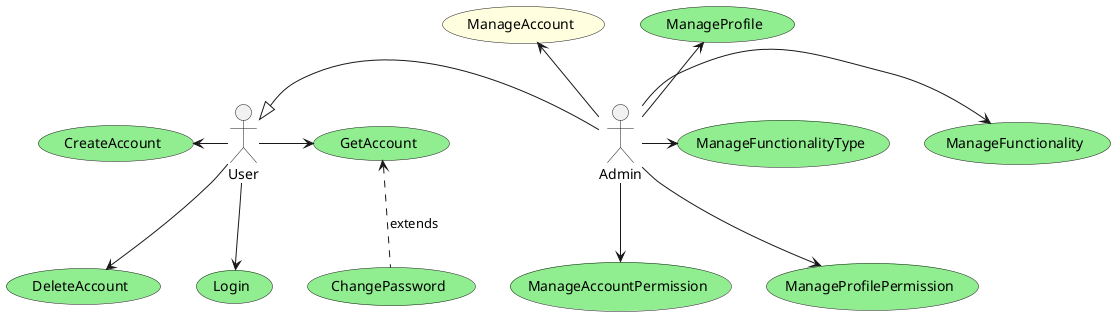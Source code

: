 @startuml Use Case

actor User
actor Admin

usecase CreateAccount #LightGreen
usecase Login #LightGreen
usecase GetAccount #LightGreen
usecase DeleteAccount #LightGreen
usecase ChangePassword #LightGreen
usecase ManageProfile #LightGreen
usecase ManageFunctionalityType #LightGreen
usecase ManageFunctionality #LightGreen
usecase ManageProfilePermission #LightGreen
usecase ManageAccountPermission #LightGreen
usecase ManageAccount #LightYellow

User <|-r- Admin

User -l-> (CreateAccount) 
User -d-> (DeleteAccount)
User -r-> (GetAccount)
(GetAccount) <.d. (ChangePassword) : extends
User -d-> (Login)

Admin -u-> (ManageProfile) 
Admin -u-> (ManageAccount) 
Admin -d-> (ManageProfilePermission) 
Admin -d-> (ManageAccountPermission) 
Admin -r-> (ManageFunctionality) 
Admin -r-> (ManageFunctionalityType) 

@enduml